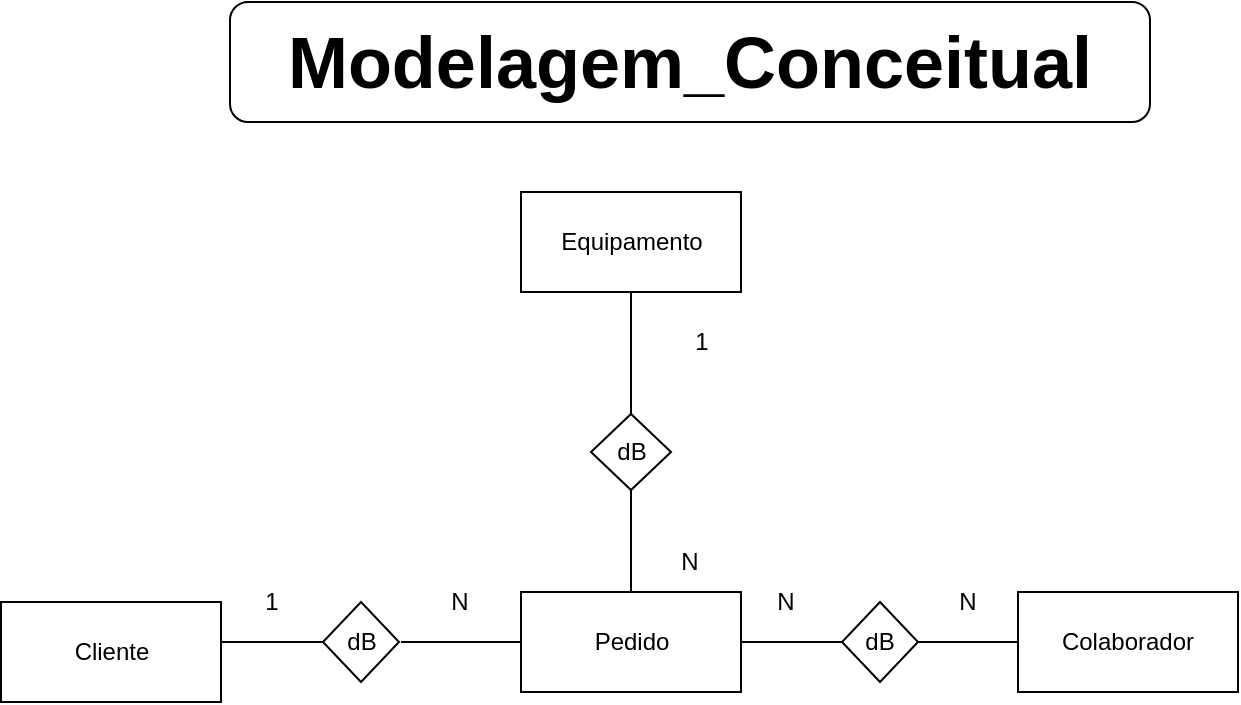 <mxfile version="11.0.7" type="device"><diagram id="EZ4i7ASfVwsh7YV-UXC9" name="Page-1"><mxGraphModel dx="639" dy="1933" grid="1" gridSize="10" guides="1" tooltips="1" connect="1" arrows="1" fold="1" page="1" pageScale="1" pageWidth="827" pageHeight="1169" math="0" shadow="0"><root><mxCell id="0"/><mxCell id="1" parent="0"/><mxCell id="UXHWlIiizTRdZMFCcddG-1" value="&lt;b&gt;&lt;font style=&quot;font-size: 36px&quot;&gt;Modelagem_Conceitual&lt;/font&gt;&lt;/b&gt;" style="rounded=1;whiteSpace=wrap;html=1;" parent="1" vertex="1"><mxGeometry x="135" y="-680" width="460" height="60" as="geometry"/></mxCell><mxCell id="UXHWlIiizTRdZMFCcddG-2" value="Equipamento" style="rounded=0;whiteSpace=wrap;html=1;" parent="1" vertex="1"><mxGeometry x="280.5" y="-585" width="110" height="50" as="geometry"/></mxCell><mxCell id="UXHWlIiizTRdZMFCcddG-3" value="Colaborador" style="rounded=0;whiteSpace=wrap;html=1;" parent="1" vertex="1"><mxGeometry x="529" y="-385" width="110" height="50" as="geometry"/></mxCell><mxCell id="UXHWlIiizTRdZMFCcddG-4" value="dB" style="rhombus;whiteSpace=wrap;html=1;direction=south;" parent="1" vertex="1"><mxGeometry x="315.5" y="-474" width="40" height="38" as="geometry"/></mxCell><mxCell id="UXHWlIiizTRdZMFCcddG-5" value="" style="endArrow=none;html=1;entryX=0.5;entryY=1;entryDx=0;entryDy=0;exitX=0;exitY=0.5;exitDx=0;exitDy=0;" parent="1" source="UXHWlIiizTRdZMFCcddG-4" target="UXHWlIiizTRdZMFCcddG-2" edge="1"><mxGeometry width="50" height="50" relative="1" as="geometry"><mxPoint x="300" y="-390" as="sourcePoint"/><mxPoint x="350" y="-440" as="targetPoint"/></mxGeometry></mxCell><mxCell id="UXHWlIiizTRdZMFCcddG-6" value="" style="endArrow=none;html=1;entryX=0.5;entryY=0;entryDx=0;entryDy=0;exitX=1;exitY=0.5;exitDx=0;exitDy=0;" parent="1" source="UXHWlIiizTRdZMFCcddG-4" target="15u6NIkBgy9ViIBaBJzr-1" edge="1"><mxGeometry width="50" height="50" relative="1" as="geometry"><mxPoint x="300" y="-400" as="sourcePoint"/><mxPoint x="350" y="-450" as="targetPoint"/></mxGeometry></mxCell><mxCell id="UXHWlIiizTRdZMFCcddG-7" value="1" style="text;html=1;strokeColor=none;fillColor=none;align=center;verticalAlign=middle;whiteSpace=wrap;rounded=0;" parent="1" vertex="1"><mxGeometry x="350.5" y="-520" width="40" height="20" as="geometry"/></mxCell><mxCell id="UXHWlIiizTRdZMFCcddG-8" value="N" style="text;html=1;strokeColor=none;fillColor=none;align=center;verticalAlign=middle;whiteSpace=wrap;rounded=0;" parent="1" vertex="1"><mxGeometry x="484" y="-390" width="40" height="20" as="geometry"/></mxCell><mxCell id="UXHWlIiizTRdZMFCcddG-9" value="Cliente" style="rounded=0;whiteSpace=wrap;html=1;" parent="1" vertex="1"><mxGeometry x="20.5" y="-380" width="110" height="50" as="geometry"/></mxCell><mxCell id="UXHWlIiizTRdZMFCcddG-10" value="dB" style="rhombus;whiteSpace=wrap;html=1;" parent="1" vertex="1"><mxGeometry x="181.5" y="-380" width="38" height="40" as="geometry"/></mxCell><mxCell id="UXHWlIiizTRdZMFCcddG-11" value="" style="endArrow=none;html=1;exitX=0;exitY=0.5;exitDx=0;exitDy=0;" parent="1" edge="1" source="UXHWlIiizTRdZMFCcddG-10"><mxGeometry width="50" height="50" relative="1" as="geometry"><mxPoint x="181.5" y="-395" as="sourcePoint"/><mxPoint x="130.5" y="-360" as="targetPoint"/></mxGeometry></mxCell><mxCell id="UXHWlIiizTRdZMFCcddG-13" value="" style="endArrow=none;html=1;entryX=0;entryY=0.5;entryDx=0;entryDy=0;" parent="1" target="15u6NIkBgy9ViIBaBJzr-1" edge="1"><mxGeometry width="50" height="50" relative="1" as="geometry"><mxPoint x="220.5" y="-360" as="sourcePoint"/><mxPoint x="270.5" y="-490" as="targetPoint"/></mxGeometry></mxCell><mxCell id="UXHWlIiizTRdZMFCcddG-17" value="N" style="text;html=1;strokeColor=none;fillColor=none;align=center;verticalAlign=middle;whiteSpace=wrap;rounded=0;" parent="1" vertex="1"><mxGeometry x="230" y="-390" width="40" height="20" as="geometry"/></mxCell><mxCell id="UXHWlIiizTRdZMFCcddG-18" value="1" style="text;html=1;strokeColor=none;fillColor=none;align=center;verticalAlign=middle;whiteSpace=wrap;rounded=0;" parent="1" vertex="1"><mxGeometry x="136" y="-390" width="40" height="20" as="geometry"/></mxCell><mxCell id="15u6NIkBgy9ViIBaBJzr-1" value="Pedido" style="rounded=0;whiteSpace=wrap;html=1;" vertex="1" parent="1"><mxGeometry x="280.5" y="-385" width="110" height="50" as="geometry"/></mxCell><mxCell id="15u6NIkBgy9ViIBaBJzr-6" value="dB" style="rhombus;whiteSpace=wrap;html=1;" vertex="1" parent="1"><mxGeometry x="441" y="-380" width="38" height="40" as="geometry"/></mxCell><mxCell id="15u6NIkBgy9ViIBaBJzr-9" value="" style="endArrow=none;html=1;entryX=1;entryY=0.5;entryDx=0;entryDy=0;exitX=0;exitY=0.5;exitDx=0;exitDy=0;" edge="1" parent="1" source="15u6NIkBgy9ViIBaBJzr-6" target="15u6NIkBgy9ViIBaBJzr-1"><mxGeometry width="50" height="50" relative="1" as="geometry"><mxPoint x="430" y="-420" as="sourcePoint"/><mxPoint x="410" y="-420" as="targetPoint"/></mxGeometry></mxCell><mxCell id="15u6NIkBgy9ViIBaBJzr-11" value="" style="endArrow=none;html=1;entryX=1;entryY=0.5;entryDx=0;entryDy=0;exitX=0;exitY=0.5;exitDx=0;exitDy=0;" edge="1" parent="1" source="UXHWlIiizTRdZMFCcddG-3" target="15u6NIkBgy9ViIBaBJzr-6"><mxGeometry width="50" height="50" relative="1" as="geometry"><mxPoint x="510" y="-320" as="sourcePoint"/><mxPoint x="490" y="-330" as="targetPoint"/></mxGeometry></mxCell><mxCell id="15u6NIkBgy9ViIBaBJzr-12" value="N" style="text;html=1;strokeColor=none;fillColor=none;align=center;verticalAlign=middle;whiteSpace=wrap;rounded=0;" vertex="1" parent="1"><mxGeometry x="345" y="-410" width="40" height="20" as="geometry"/></mxCell><mxCell id="15u6NIkBgy9ViIBaBJzr-13" value="N" style="text;html=1;strokeColor=none;fillColor=none;align=center;verticalAlign=middle;whiteSpace=wrap;rounded=0;" vertex="1" parent="1"><mxGeometry x="393" y="-390" width="40" height="20" as="geometry"/></mxCell></root></mxGraphModel></diagram><diagram id="hPdA9FN790XRVE7nkBM5" name="Page-2"><mxGraphModel dx="752" dy="899" grid="1" gridSize="10" guides="1" tooltips="1" connect="1" arrows="1" fold="1" page="1" pageScale="1" pageWidth="827" pageHeight="1169" math="0" shadow="0"><root><mxCell id="mKJUbcQW6PcZZYcP7Knt-0"/><mxCell id="mKJUbcQW6PcZZYcP7Knt-1" parent="mKJUbcQW6PcZZYcP7Knt-0"/><mxCell id="Xk7_24sEGaF1AZKa8unk-0" value="Pedido" style="swimlane;fontStyle=0;childLayout=stackLayout;horizontal=1;startSize=26;fillColor=#e0e0e0;horizontalStack=0;resizeParent=1;resizeParentMax=0;resizeLast=0;collapsible=1;marginBottom=0;swimlaneFillColor=#ffffff;align=center;fontSize=14;" parent="mKJUbcQW6PcZZYcP7Knt-1" vertex="1"><mxGeometry x="55" y="245" width="160" height="186" as="geometry"/></mxCell><mxCell id="Xk7_24sEGaF1AZKa8unk-1" value="idPedido : int" style="shape=partialRectangle;top=0;left=0;right=0;bottom=1;align=left;verticalAlign=middle;fillColor=none;spacingLeft=34;spacingRight=4;overflow=hidden;rotatable=0;points=[[0,0.5],[1,0.5]];portConstraint=eastwest;dropTarget=0;fontStyle=5;fontSize=12;" parent="Xk7_24sEGaF1AZKa8unk-0" vertex="1"><mxGeometry y="26" width="160" height="30" as="geometry"/></mxCell><mxCell id="Xk7_24sEGaF1AZKa8unk-2" value="PK" style="shape=partialRectangle;top=0;left=0;bottom=0;fillColor=none;align=left;verticalAlign=middle;spacingLeft=4;spacingRight=4;overflow=hidden;rotatable=0;points=[];portConstraint=eastwest;part=1;fontSize=12;" parent="Xk7_24sEGaF1AZKa8unk-1" vertex="1" connectable="0"><mxGeometry width="30" height="30" as="geometry"/></mxCell><mxCell id="Xk7_24sEGaF1AZKa8unk-3" value="idCliente : int" style="shape=partialRectangle;top=0;left=0;right=0;bottom=0;align=left;verticalAlign=top;fillColor=none;spacingLeft=34;spacingRight=4;overflow=hidden;rotatable=0;points=[[0,0.5],[1,0.5]];portConstraint=eastwest;dropTarget=0;fontSize=12;" parent="Xk7_24sEGaF1AZKa8unk-0" vertex="1"><mxGeometry y="56" width="160" height="26" as="geometry"/></mxCell><mxCell id="Xk7_24sEGaF1AZKa8unk-4" value="FK" style="shape=partialRectangle;top=0;left=0;bottom=0;fillColor=none;align=left;verticalAlign=top;spacingLeft=4;spacingRight=4;overflow=hidden;rotatable=0;points=[];portConstraint=eastwest;part=1;fontSize=12;" parent="Xk7_24sEGaF1AZKa8unk-3" vertex="1" connectable="0"><mxGeometry width="30" height="26" as="geometry"/></mxCell><mxCell id="vJziJ1qv42KAd7Nf3Du3-6" value="idEquip : int" style="shape=partialRectangle;top=0;left=0;right=0;bottom=0;align=left;verticalAlign=top;fillColor=none;spacingLeft=34;spacingRight=4;overflow=hidden;rotatable=0;points=[[0,0.5],[1,0.5]];portConstraint=eastwest;dropTarget=0;fontSize=12;" vertex="1" parent="Xk7_24sEGaF1AZKa8unk-0"><mxGeometry y="82" width="160" height="26" as="geometry"/></mxCell><mxCell id="vJziJ1qv42KAd7Nf3Du3-7" value="FK" style="shape=partialRectangle;top=0;left=0;bottom=0;fillColor=none;align=left;verticalAlign=top;spacingLeft=4;spacingRight=4;overflow=hidden;rotatable=0;points=[];portConstraint=eastwest;part=1;fontSize=12;" vertex="1" connectable="0" parent="vJziJ1qv42KAd7Nf3Du3-6"><mxGeometry width="30" height="26" as="geometry"/></mxCell><mxCell id="vJziJ1qv42KAd7Nf3Du3-4" value="Descrição : str" style="shape=partialRectangle;top=0;left=0;right=0;bottom=0;align=left;verticalAlign=top;fillColor=none;spacingLeft=34;spacingRight=4;overflow=hidden;rotatable=0;points=[[0,0.5],[1,0.5]];portConstraint=eastwest;dropTarget=0;fontSize=12;" vertex="1" parent="Xk7_24sEGaF1AZKa8unk-0"><mxGeometry y="108" width="160" height="26" as="geometry"/></mxCell><mxCell id="vJziJ1qv42KAd7Nf3Du3-5" value="" style="shape=partialRectangle;top=0;left=0;bottom=0;fillColor=none;align=left;verticalAlign=top;spacingLeft=4;spacingRight=4;overflow=hidden;rotatable=0;points=[];portConstraint=eastwest;part=1;fontSize=12;" vertex="1" connectable="0" parent="vJziJ1qv42KAd7Nf3Du3-4"><mxGeometry width="30" height="26" as="geometry"/></mxCell><mxCell id="vJziJ1qv42KAd7Nf3Du3-8" value="DataEntrada : date" style="shape=partialRectangle;top=0;left=0;right=0;bottom=0;align=left;verticalAlign=top;fillColor=none;spacingLeft=34;spacingRight=4;overflow=hidden;rotatable=0;points=[[0,0.5],[1,0.5]];portConstraint=eastwest;dropTarget=0;fontSize=12;" vertex="1" parent="Xk7_24sEGaF1AZKa8unk-0"><mxGeometry y="134" width="160" height="26" as="geometry"/></mxCell><mxCell id="vJziJ1qv42KAd7Nf3Du3-9" value="" style="shape=partialRectangle;top=0;left=0;bottom=0;fillColor=none;align=left;verticalAlign=top;spacingLeft=4;spacingRight=4;overflow=hidden;rotatable=0;points=[];portConstraint=eastwest;part=1;fontSize=12;" vertex="1" connectable="0" parent="vJziJ1qv42KAd7Nf3Du3-8"><mxGeometry width="30" height="26" as="geometry"/></mxCell><mxCell id="vJziJ1qv42KAd7Nf3Du3-10" value="DataSaída : date" style="shape=partialRectangle;top=0;left=0;right=0;bottom=0;align=left;verticalAlign=top;fillColor=none;spacingLeft=34;spacingRight=4;overflow=hidden;rotatable=0;points=[[0,0.5],[1,0.5]];portConstraint=eastwest;dropTarget=0;fontSize=12;" vertex="1" parent="Xk7_24sEGaF1AZKa8unk-0"><mxGeometry y="160" width="160" height="26" as="geometry"/></mxCell><mxCell id="vJziJ1qv42KAd7Nf3Du3-11" value="" style="shape=partialRectangle;top=0;left=0;bottom=0;fillColor=none;align=left;verticalAlign=top;spacingLeft=4;spacingRight=4;overflow=hidden;rotatable=0;points=[];portConstraint=eastwest;part=1;fontSize=12;" vertex="1" connectable="0" parent="vJziJ1qv42KAd7Nf3Du3-10"><mxGeometry width="30" height="26" as="geometry"/></mxCell><mxCell id="Xk7_24sEGaF1AZKa8unk-11" value="Cliente" style="swimlane;fontStyle=0;childLayout=stackLayout;horizontal=1;startSize=26;fillColor=#e0e0e0;horizontalStack=0;resizeParent=1;resizeParentMax=0;resizeLast=0;collapsible=1;marginBottom=0;swimlaneFillColor=#ffffff;align=center;fontSize=14;" parent="mKJUbcQW6PcZZYcP7Knt-1" vertex="1"><mxGeometry x="360" y="418" width="160" height="92" as="geometry"/></mxCell><mxCell id="Xk7_24sEGaF1AZKa8unk-12" value="idColab : int" style="shape=partialRectangle;top=0;left=0;right=0;bottom=1;align=left;verticalAlign=middle;fillColor=none;spacingLeft=34;spacingRight=4;overflow=hidden;rotatable=0;points=[[0,0.5],[1,0.5]];portConstraint=eastwest;dropTarget=0;fontStyle=5;fontSize=12;" parent="Xk7_24sEGaF1AZKa8unk-11" vertex="1"><mxGeometry y="26" width="160" height="30" as="geometry"/></mxCell><mxCell id="Xk7_24sEGaF1AZKa8unk-13" value="PK" style="shape=partialRectangle;top=0;left=0;bottom=0;fillColor=none;align=left;verticalAlign=middle;spacingLeft=4;spacingRight=4;overflow=hidden;rotatable=0;points=[];portConstraint=eastwest;part=1;fontSize=12;" parent="Xk7_24sEGaF1AZKa8unk-12" vertex="1" connectable="0"><mxGeometry width="30" height="30" as="geometry"/></mxCell><mxCell id="Xk7_24sEGaF1AZKa8unk-14" value="nomeColab : str" style="shape=partialRectangle;top=0;left=0;right=0;bottom=0;align=left;verticalAlign=top;fillColor=none;spacingLeft=34;spacingRight=4;overflow=hidden;rotatable=0;points=[[0,0.5],[1,0.5]];portConstraint=eastwest;dropTarget=0;fontSize=12;" parent="Xk7_24sEGaF1AZKa8unk-11" vertex="1"><mxGeometry y="56" width="160" height="26" as="geometry"/></mxCell><mxCell id="Xk7_24sEGaF1AZKa8unk-15" value="" style="shape=partialRectangle;top=0;left=0;bottom=0;fillColor=none;align=left;verticalAlign=top;spacingLeft=4;spacingRight=4;overflow=hidden;rotatable=0;points=[];portConstraint=eastwest;part=1;fontSize=12;" parent="Xk7_24sEGaF1AZKa8unk-14" vertex="1" connectable="0"><mxGeometry width="30" height="26" as="geometry"/></mxCell><mxCell id="Xk7_24sEGaF1AZKa8unk-20" value="" style="shape=partialRectangle;top=0;left=0;right=0;bottom=0;align=left;verticalAlign=top;fillColor=none;spacingLeft=34;spacingRight=4;overflow=hidden;rotatable=0;points=[[0,0.5],[1,0.5]];portConstraint=eastwest;dropTarget=0;fontSize=12;" parent="Xk7_24sEGaF1AZKa8unk-11" vertex="1"><mxGeometry y="82" width="160" height="10" as="geometry"/></mxCell><mxCell id="Xk7_24sEGaF1AZKa8unk-21" value="" style="shape=partialRectangle;top=0;left=0;bottom=0;fillColor=none;align=left;verticalAlign=top;spacingLeft=4;spacingRight=4;overflow=hidden;rotatable=0;points=[];portConstraint=eastwest;part=1;fontSize=12;" parent="Xk7_24sEGaF1AZKa8unk-20" vertex="1" connectable="0"><mxGeometry width="30" height="10" as="geometry"/></mxCell><mxCell id="Xk7_24sEGaF1AZKa8unk-22" value="&lt;b&gt;&lt;font style=&quot;font-size: 36px&quot;&gt;Modelagem_Lógica&lt;/font&gt;&lt;/b&gt;" style="rounded=1;whiteSpace=wrap;html=1;fillColor=#FFFFFF;" parent="mKJUbcQW6PcZZYcP7Knt-1" vertex="1"><mxGeometry x="190" y="60" width="410" height="60" as="geometry"/></mxCell><mxCell id="Xk7_24sEGaF1AZKa8unk-25" value="Equipamentos" style="swimlane;fontStyle=0;childLayout=stackLayout;horizontal=1;startSize=26;fillColor=#e0e0e0;horizontalStack=0;resizeParent=1;resizeParentMax=0;resizeLast=0;collapsible=1;marginBottom=0;swimlaneFillColor=#ffffff;align=center;fontSize=14;" parent="mKJUbcQW6PcZZYcP7Knt-1" vertex="1"><mxGeometry x="55" y="547" width="160" height="92" as="geometry"/></mxCell><mxCell id="Xk7_24sEGaF1AZKa8unk-26" value="idEquip : int" style="shape=partialRectangle;top=0;left=0;right=0;bottom=1;align=left;verticalAlign=middle;fillColor=none;spacingLeft=34;spacingRight=4;overflow=hidden;rotatable=0;points=[[0,0.5],[1,0.5]];portConstraint=eastwest;dropTarget=0;fontStyle=5;fontSize=12;" parent="Xk7_24sEGaF1AZKa8unk-25" vertex="1"><mxGeometry y="26" width="160" height="30" as="geometry"/></mxCell><mxCell id="Xk7_24sEGaF1AZKa8unk-27" value="PK" style="shape=partialRectangle;top=0;left=0;bottom=0;fillColor=none;align=left;verticalAlign=middle;spacingLeft=4;spacingRight=4;overflow=hidden;rotatable=0;points=[];portConstraint=eastwest;part=1;fontSize=12;" parent="Xk7_24sEGaF1AZKa8unk-26" vertex="1" connectable="0"><mxGeometry width="30" height="30" as="geometry"/></mxCell><mxCell id="Xk7_24sEGaF1AZKa8unk-34" value="" style="shape=partialRectangle;top=0;left=0;right=0;bottom=0;align=left;verticalAlign=top;fillColor=none;spacingLeft=34;spacingRight=4;overflow=hidden;rotatable=0;points=[[0,0.5],[1,0.5]];portConstraint=eastwest;dropTarget=0;fontSize=12;" parent="Xk7_24sEGaF1AZKa8unk-25" vertex="1"><mxGeometry y="56" width="160" height="10" as="geometry"/></mxCell><mxCell id="Xk7_24sEGaF1AZKa8unk-35" value="" style="shape=partialRectangle;top=0;left=0;bottom=0;fillColor=none;align=left;verticalAlign=top;spacingLeft=4;spacingRight=4;overflow=hidden;rotatable=0;points=[];portConstraint=eastwest;part=1;fontSize=12;" parent="Xk7_24sEGaF1AZKa8unk-34" vertex="1" connectable="0"><mxGeometry width="30" height="10" as="geometry"/></mxCell><mxCell id="Xk7_24sEGaF1AZKa8unk-28" value="nome : str" style="shape=partialRectangle;top=0;left=0;right=0;bottom=0;align=left;verticalAlign=top;fillColor=none;spacingLeft=34;spacingRight=4;overflow=hidden;rotatable=0;points=[[0,0.5],[1,0.5]];portConstraint=eastwest;dropTarget=0;fontSize=12;" parent="Xk7_24sEGaF1AZKa8unk-25" vertex="1"><mxGeometry y="66" width="160" height="26" as="geometry"/></mxCell><mxCell id="Xk7_24sEGaF1AZKa8unk-29" value="" style="shape=partialRectangle;top=0;left=0;bottom=0;fillColor=none;align=left;verticalAlign=top;spacingLeft=4;spacingRight=4;overflow=hidden;rotatable=0;points=[];portConstraint=eastwest;part=1;fontSize=12;" parent="Xk7_24sEGaF1AZKa8unk-28" vertex="1" connectable="0"><mxGeometry width="30" height="26" as="geometry"/></mxCell><mxCell id="Xk7_24sEGaF1AZKa8unk-36" value="Pedido/Colab" style="swimlane;fontStyle=0;childLayout=stackLayout;horizontal=1;startSize=26;fillColor=#e0e0e0;horizontalStack=0;resizeParent=1;resizeParentMax=0;resizeLast=0;collapsible=1;marginBottom=0;swimlaneFillColor=#ffffff;align=center;fontSize=14;" parent="mKJUbcQW6PcZZYcP7Knt-1" vertex="1"><mxGeometry x="360" y="184" width="160" height="86" as="geometry"/></mxCell><mxCell id="Xk7_24sEGaF1AZKa8unk-39" value="idPedido : int" style="shape=partialRectangle;top=0;left=0;right=0;bottom=1;align=left;verticalAlign=middle;fillColor=none;spacingLeft=60;spacingRight=4;overflow=hidden;rotatable=0;points=[[0,0.5],[1,0.5]];portConstraint=eastwest;dropTarget=0;fontStyle=5;fontSize=12;" parent="Xk7_24sEGaF1AZKa8unk-36" vertex="1"><mxGeometry y="26" width="160" height="30" as="geometry"/></mxCell><mxCell id="Xk7_24sEGaF1AZKa8unk-40" value="PK,FK2" style="shape=partialRectangle;fontStyle=1;top=0;left=0;bottom=0;fillColor=none;align=left;verticalAlign=middle;spacingLeft=4;spacingRight=4;overflow=hidden;rotatable=0;points=[];portConstraint=eastwest;part=1;fontSize=12;" parent="Xk7_24sEGaF1AZKa8unk-39" vertex="1" connectable="0"><mxGeometry width="56" height="30" as="geometry"/></mxCell><mxCell id="Xk7_24sEGaF1AZKa8unk-37" value="idColab : int" style="shape=partialRectangle;top=0;left=0;right=0;bottom=0;align=left;verticalAlign=middle;fillColor=none;spacingLeft=60;spacingRight=4;overflow=hidden;rotatable=0;points=[[0,0.5],[1,0.5]];portConstraint=eastwest;dropTarget=0;fontStyle=5;fontSize=12;" parent="Xk7_24sEGaF1AZKa8unk-36" vertex="1"><mxGeometry y="56" width="160" height="30" as="geometry"/></mxCell><mxCell id="Xk7_24sEGaF1AZKa8unk-38" value="PK,FK1" style="shape=partialRectangle;fontStyle=1;top=0;left=0;bottom=0;fillColor=none;align=left;verticalAlign=middle;spacingLeft=4;spacingRight=4;overflow=hidden;rotatable=0;points=[];portConstraint=eastwest;part=1;fontSize=12;" parent="Xk7_24sEGaF1AZKa8unk-37" vertex="1" connectable="0"><mxGeometry width="56" height="30" as="geometry"/></mxCell><mxCell id="UvWnHJa7BQwwTTmVL1Gd-0" value="" style="edgeStyle=entityRelationEdgeStyle;fontSize=12;html=1;endArrow=ERoneToMany;entryX=0;entryY=0.5;entryDx=0;entryDy=0;exitX=1;exitY=0.5;exitDx=0;exitDy=0;" parent="mKJUbcQW6PcZZYcP7Knt-1" source="Xk7_24sEGaF1AZKa8unk-26" target="vJziJ1qv42KAd7Nf3Du3-6" edge="1"><mxGeometry width="100" height="100" relative="1" as="geometry"><mxPoint x="255" y="256" as="sourcePoint"/><mxPoint x="435" y="520" as="targetPoint"/></mxGeometry></mxCell><mxCell id="K-jn32kal2M0QTCXPARA-0" value="" style="edgeStyle=entityRelationEdgeStyle;fontSize=12;html=1;endArrow=ERoneToMany;exitX=1;exitY=0.5;exitDx=0;exitDy=0;entryX=0;entryY=0.5;entryDx=0;entryDy=0;" edge="1" parent="mKJUbcQW6PcZZYcP7Knt-1" source="Xk7_24sEGaF1AZKa8unk-3" target="Xk7_24sEGaF1AZKa8unk-12"><mxGeometry width="100" height="100" relative="1" as="geometry"><mxPoint x="220" y="620" as="sourcePoint"/><mxPoint x="560" y="450" as="targetPoint"/></mxGeometry></mxCell><mxCell id="1xtpav_LXbw_bKkVFfKy-0" value="Colaboradores" style="swimlane;fontStyle=0;childLayout=stackLayout;horizontal=1;startSize=26;fillColor=#e0e0e0;horizontalStack=0;resizeParent=1;resizeParentMax=0;resizeLast=0;collapsible=1;marginBottom=0;swimlaneFillColor=#ffffff;align=center;fontSize=14;" vertex="1" parent="mKJUbcQW6PcZZYcP7Knt-1"><mxGeometry x="600" y="158" width="160" height="92" as="geometry"/></mxCell><mxCell id="1xtpav_LXbw_bKkVFfKy-1" value="idColab : int" style="shape=partialRectangle;top=0;left=0;right=0;bottom=1;align=left;verticalAlign=middle;fillColor=none;spacingLeft=34;spacingRight=4;overflow=hidden;rotatable=0;points=[[0,0.5],[1,0.5]];portConstraint=eastwest;dropTarget=0;fontStyle=5;fontSize=12;" vertex="1" parent="1xtpav_LXbw_bKkVFfKy-0"><mxGeometry y="26" width="160" height="30" as="geometry"/></mxCell><mxCell id="1xtpav_LXbw_bKkVFfKy-2" value="PK" style="shape=partialRectangle;top=0;left=0;bottom=0;fillColor=none;align=left;verticalAlign=middle;spacingLeft=4;spacingRight=4;overflow=hidden;rotatable=0;points=[];portConstraint=eastwest;part=1;fontSize=12;" vertex="1" connectable="0" parent="1xtpav_LXbw_bKkVFfKy-1"><mxGeometry width="30" height="30" as="geometry"/></mxCell><mxCell id="1xtpav_LXbw_bKkVFfKy-3" value="nomeColab : str" style="shape=partialRectangle;top=0;left=0;right=0;bottom=0;align=left;verticalAlign=top;fillColor=none;spacingLeft=34;spacingRight=4;overflow=hidden;rotatable=0;points=[[0,0.5],[1,0.5]];portConstraint=eastwest;dropTarget=0;fontSize=12;" vertex="1" parent="1xtpav_LXbw_bKkVFfKy-0"><mxGeometry y="56" width="160" height="26" as="geometry"/></mxCell><mxCell id="1xtpav_LXbw_bKkVFfKy-4" value="" style="shape=partialRectangle;top=0;left=0;bottom=0;fillColor=none;align=left;verticalAlign=top;spacingLeft=4;spacingRight=4;overflow=hidden;rotatable=0;points=[];portConstraint=eastwest;part=1;fontSize=12;" vertex="1" connectable="0" parent="1xtpav_LXbw_bKkVFfKy-3"><mxGeometry width="30" height="26" as="geometry"/></mxCell><mxCell id="1xtpav_LXbw_bKkVFfKy-9" value="" style="shape=partialRectangle;top=0;left=0;right=0;bottom=0;align=left;verticalAlign=top;fillColor=none;spacingLeft=34;spacingRight=4;overflow=hidden;rotatable=0;points=[[0,0.5],[1,0.5]];portConstraint=eastwest;dropTarget=0;fontSize=12;" vertex="1" parent="1xtpav_LXbw_bKkVFfKy-0"><mxGeometry y="82" width="160" height="10" as="geometry"/></mxCell><mxCell id="1xtpav_LXbw_bKkVFfKy-10" value="" style="shape=partialRectangle;top=0;left=0;bottom=0;fillColor=none;align=left;verticalAlign=top;spacingLeft=4;spacingRight=4;overflow=hidden;rotatable=0;points=[];portConstraint=eastwest;part=1;fontSize=12;" vertex="1" connectable="0" parent="1xtpav_LXbw_bKkVFfKy-9"><mxGeometry width="30" height="10" as="geometry"/></mxCell><mxCell id="1xtpav_LXbw_bKkVFfKy-11" value="" style="edgeStyle=entityRelationEdgeStyle;fontSize=12;html=1;endArrow=ERmany;startArrow=ERmany;entryX=0;entryY=0.5;entryDx=0;entryDy=0;exitX=1;exitY=0.5;exitDx=0;exitDy=0;" edge="1" parent="mKJUbcQW6PcZZYcP7Knt-1" source="Xk7_24sEGaF1AZKa8unk-37" target="1xtpav_LXbw_bKkVFfKy-1"><mxGeometry width="100" height="100" relative="1" as="geometry"><mxPoint x="230" y="560" as="sourcePoint"/><mxPoint x="180" y="690" as="targetPoint"/></mxGeometry></mxCell><mxCell id="1xtpav_LXbw_bKkVFfKy-12" value="" style="edgeStyle=entityRelationEdgeStyle;fontSize=12;html=1;endArrow=ERmany;startArrow=ERmany;entryX=0;entryY=0.5;entryDx=0;entryDy=0;exitX=1;exitY=0.5;exitDx=0;exitDy=0;" edge="1" parent="mKJUbcQW6PcZZYcP7Knt-1" source="Xk7_24sEGaF1AZKa8unk-1" target="Xk7_24sEGaF1AZKa8unk-39"><mxGeometry width="100" height="100" relative="1" as="geometry"><mxPoint x="120" y="720" as="sourcePoint"/><mxPoint x="220" y="620" as="targetPoint"/></mxGeometry></mxCell></root></mxGraphModel></diagram></mxfile>